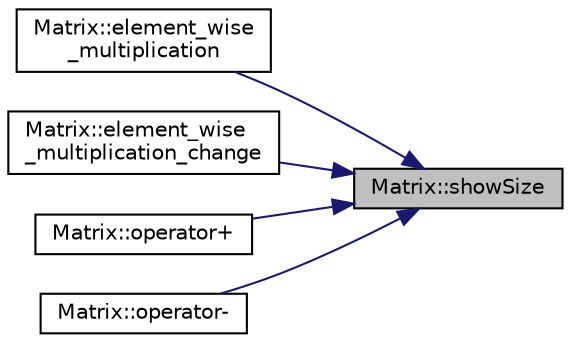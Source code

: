digraph "Matrix::showSize"
{
 // LATEX_PDF_SIZE
  edge [fontname="Helvetica",fontsize="10",labelfontname="Helvetica",labelfontsize="10"];
  node [fontname="Helvetica",fontsize="10",shape=record];
  rankdir="RL";
  Node1 [label="Matrix::showSize",height=0.2,width=0.4,color="black", fillcolor="grey75", style="filled", fontcolor="black",tooltip=" "];
  Node1 -> Node2 [dir="back",color="midnightblue",fontsize="10",style="solid",fontname="Helvetica"];
  Node2 [label="Matrix::element_wise\l_multiplication",height=0.2,width=0.4,color="black", fillcolor="white", style="filled",URL="$class_matrix.html#a074ec8dde657517200ceebf92c6bf4d0",tooltip=" "];
  Node1 -> Node3 [dir="back",color="midnightblue",fontsize="10",style="solid",fontname="Helvetica"];
  Node3 [label="Matrix::element_wise\l_multiplication_change",height=0.2,width=0.4,color="black", fillcolor="white", style="filled",URL="$class_matrix.html#a1ece0fec95976aeb03a6cba01d37d50a",tooltip=" "];
  Node1 -> Node4 [dir="back",color="midnightblue",fontsize="10",style="solid",fontname="Helvetica"];
  Node4 [label="Matrix::operator+",height=0.2,width=0.4,color="black", fillcolor="white", style="filled",URL="$class_matrix.html#a0173619a6c29c89c6700bca328a9b028",tooltip=" "];
  Node1 -> Node5 [dir="back",color="midnightblue",fontsize="10",style="solid",fontname="Helvetica"];
  Node5 [label="Matrix::operator-",height=0.2,width=0.4,color="black", fillcolor="white", style="filled",URL="$class_matrix.html#ab6e0db62e0bfa92bb82bcbabc7818d5b",tooltip=" "];
}
